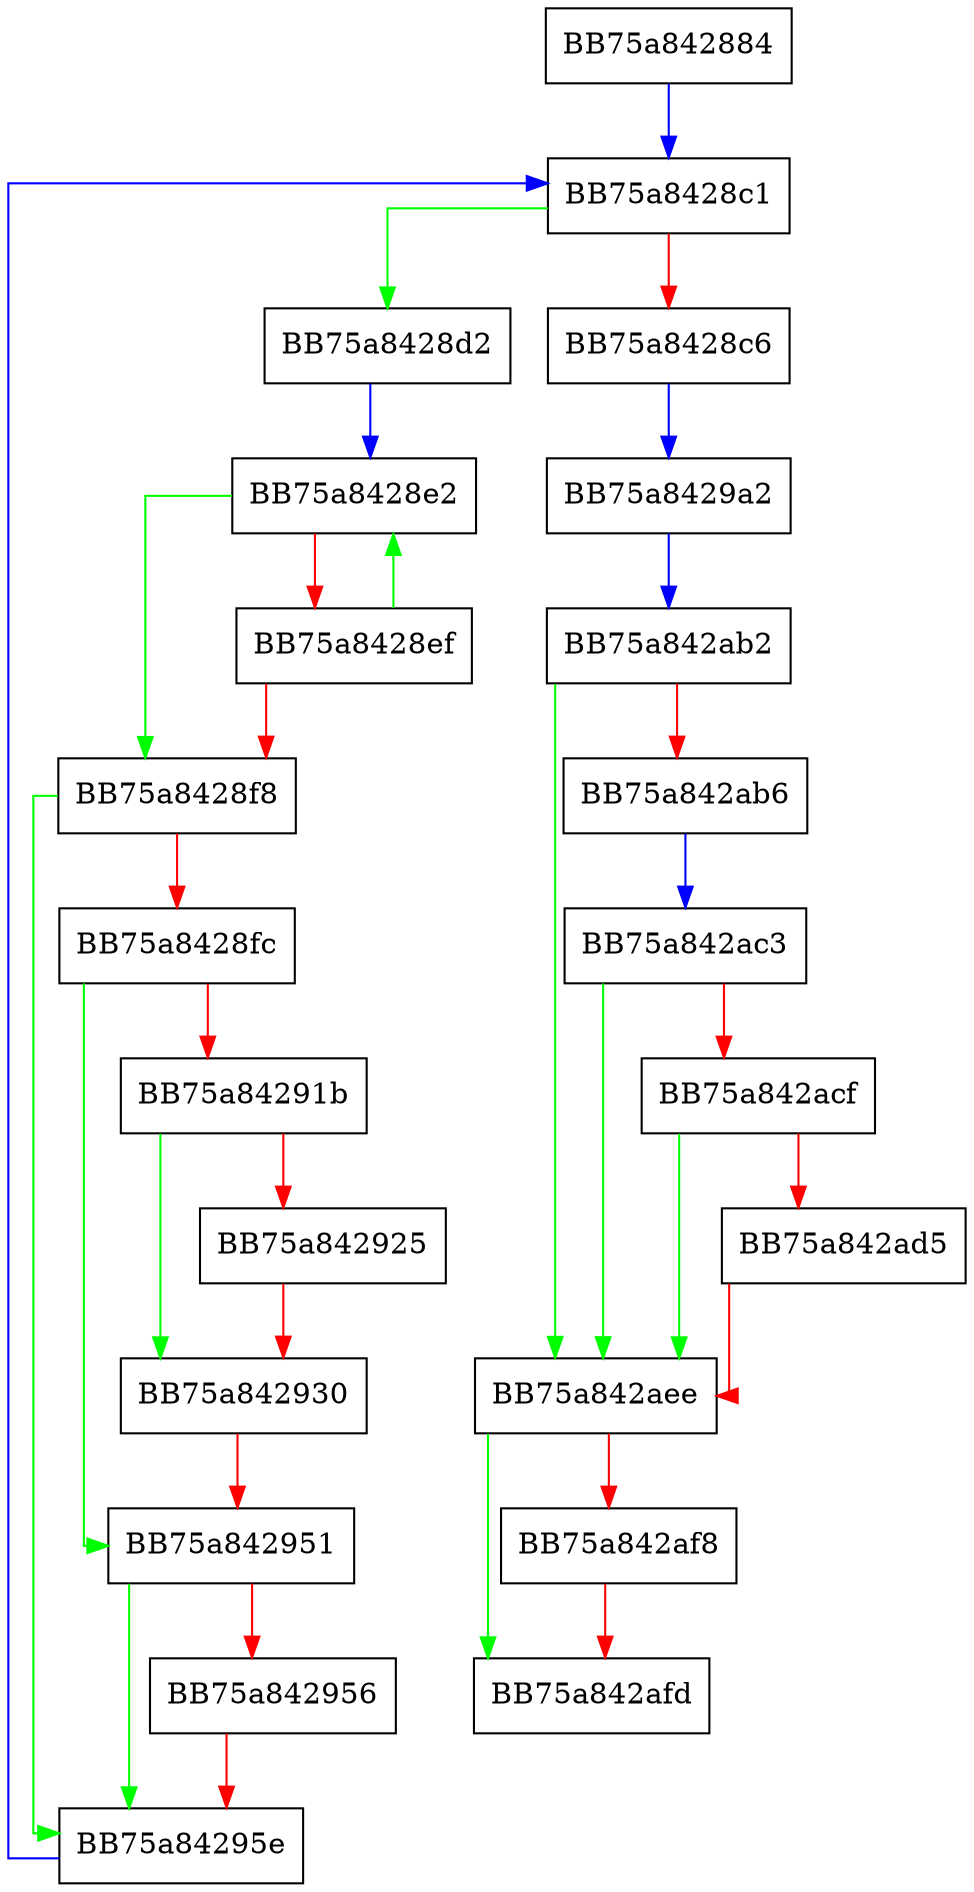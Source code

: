 digraph ProcessNetworkDetection {
  node [shape="box"];
  graph [splines=ortho];
  BB75a842884 -> BB75a8428c1 [color="blue"];
  BB75a8428c1 -> BB75a8428d2 [color="green"];
  BB75a8428c1 -> BB75a8428c6 [color="red"];
  BB75a8428c6 -> BB75a8429a2 [color="blue"];
  BB75a8428d2 -> BB75a8428e2 [color="blue"];
  BB75a8428e2 -> BB75a8428f8 [color="green"];
  BB75a8428e2 -> BB75a8428ef [color="red"];
  BB75a8428ef -> BB75a8428e2 [color="green"];
  BB75a8428ef -> BB75a8428f8 [color="red"];
  BB75a8428f8 -> BB75a84295e [color="green"];
  BB75a8428f8 -> BB75a8428fc [color="red"];
  BB75a8428fc -> BB75a842951 [color="green"];
  BB75a8428fc -> BB75a84291b [color="red"];
  BB75a84291b -> BB75a842930 [color="green"];
  BB75a84291b -> BB75a842925 [color="red"];
  BB75a842925 -> BB75a842930 [color="red"];
  BB75a842930 -> BB75a842951 [color="red"];
  BB75a842951 -> BB75a84295e [color="green"];
  BB75a842951 -> BB75a842956 [color="red"];
  BB75a842956 -> BB75a84295e [color="red"];
  BB75a84295e -> BB75a8428c1 [color="blue"];
  BB75a8429a2 -> BB75a842ab2 [color="blue"];
  BB75a842ab2 -> BB75a842aee [color="green"];
  BB75a842ab2 -> BB75a842ab6 [color="red"];
  BB75a842ab6 -> BB75a842ac3 [color="blue"];
  BB75a842ac3 -> BB75a842aee [color="green"];
  BB75a842ac3 -> BB75a842acf [color="red"];
  BB75a842acf -> BB75a842aee [color="green"];
  BB75a842acf -> BB75a842ad5 [color="red"];
  BB75a842ad5 -> BB75a842aee [color="red"];
  BB75a842aee -> BB75a842afd [color="green"];
  BB75a842aee -> BB75a842af8 [color="red"];
  BB75a842af8 -> BB75a842afd [color="red"];
}